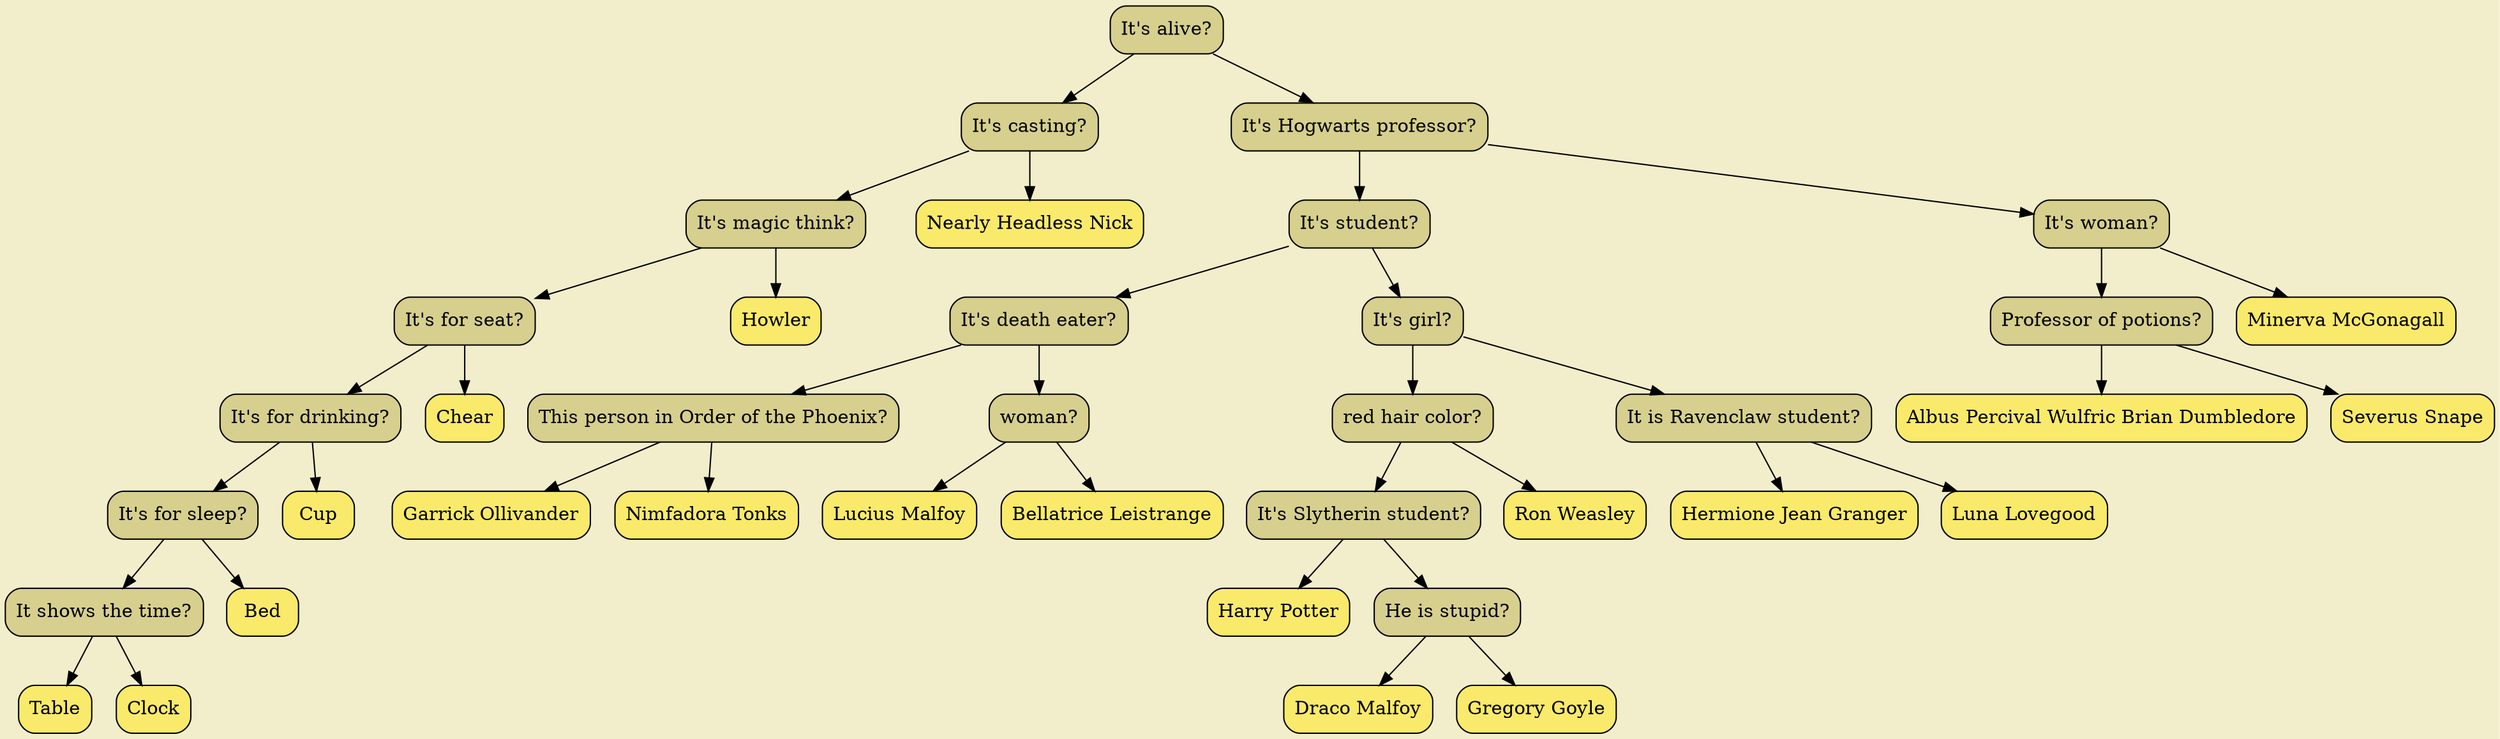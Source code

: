 digraph
{
bgcolor="#F2EECB";
rankdir = TB;
POINT_0x5d10f68e58a0[shape=Mrecord, label = "It's alive?", style="filled",fillcolor="#D7CF8D"]
POINT_0x5d10f68e5980[shape=Mrecord, label = "It's casting?", style="filled",fillcolor="#D7CF8D"]
POINT_0x5d10f68e5a60[shape=Mrecord, label = "It's magic think?", style="filled",fillcolor="#D7CF8D"]
POINT_0x5d10f68e5b40[shape=Mrecord, label = "It's for seat?", style="filled",fillcolor="#D7CF8D"]
POINT_0x5d10f68e5c20[shape=Mrecord, label = "It's for drinking?", style="filled",fillcolor="#D7CF8D"]
POINT_0x5d10f68e5d00[shape=Mrecord, label = "It's for sleep?", style="filled",fillcolor="#D7CF8D"]
POINT_0x5d10f68e5de0[shape=Mrecord, label = "It shows the time?", style="filled",fillcolor="#D7CF8D"]
POINT_0x5d10f68e5ec0[shape=Mrecord, label = "Table", style="filled",fillcolor="#F9EA6B"]
POINT_0x5d10f68e5fa0[shape=Mrecord, label = "Clock", style="filled",fillcolor="#F9EA6B"]
POINT_0x5d10f68e6080[shape=Mrecord, label = "Bed", style="filled",fillcolor="#F9EA6B"]
POINT_0x5d10f68e6160[shape=Mrecord, label = "Cup", style="filled",fillcolor="#F9EA6B"]
POINT_0x5d10f68e6240[shape=Mrecord, label = "Chear", style="filled",fillcolor="#F9EA6B"]
POINT_0x5d10f68e6320[shape=Mrecord, label = "Howler", style="filled",fillcolor="#F9EA6B"]
POINT_0x5d10f68e6400[shape=Mrecord, label = "Nearly Headless Nick", style="filled",fillcolor="#F9EA6B"]
POINT_0x5d10f68e64e0[shape=Mrecord, label = "It's Hogwarts professor?", style="filled",fillcolor="#D7CF8D"]
POINT_0x5d10f68e65c0[shape=Mrecord, label = "It's student?", style="filled",fillcolor="#D7CF8D"]
POINT_0x5d10f68e66a0[shape=Mrecord, label = "It's death eater?", style="filled",fillcolor="#D7CF8D"]
POINT_0x5d10f68e6780[shape=Mrecord, label = "This person in Order of the Phoenix?", style="filled",fillcolor="#D7CF8D"]
POINT_0x5d10f68e6860[shape=Mrecord, label = "Garrick Ollivander", style="filled",fillcolor="#F9EA6B"]
POINT_0x5d10f68e6940[shape=Mrecord, label = "Nimfadora Tonks", style="filled",fillcolor="#F9EA6B"]
POINT_0x5d10f68e6a20[shape=Mrecord, label = "woman?", style="filled",fillcolor="#D7CF8D"]
POINT_0x5d10f68e6b00[shape=Mrecord, label = "Lucius Malfoy", style="filled",fillcolor="#F9EA6B"]
POINT_0x5d10f68e6be0[shape=Mrecord, label = "Bellatrice Leistrange", style="filled",fillcolor="#F9EA6B"]
POINT_0x5d10f68e6cc0[shape=Mrecord, label = "It's girl?", style="filled",fillcolor="#D7CF8D"]
POINT_0x5d10f68e6da0[shape=Mrecord, label = "red hair color?", style="filled",fillcolor="#D7CF8D"]
POINT_0x5d10f68e6e80[shape=Mrecord, label = "It's Slytherin student?", style="filled",fillcolor="#D7CF8D"]
POINT_0x5d10f68e6f60[shape=Mrecord, label = "Harry Potter", style="filled",fillcolor="#F9EA6B"]
POINT_0x5d10f68e7040[shape=Mrecord, label = "He is stupid?", style="filled",fillcolor="#D7CF8D"]
POINT_0x5d10f68e7120[shape=Mrecord, label = "Draco Malfoy", style="filled",fillcolor="#F9EA6B"]
POINT_0x5d10f68e7200[shape=Mrecord, label = "Gregory Goyle", style="filled",fillcolor="#F9EA6B"]
POINT_0x5d10f68e72e0[shape=Mrecord, label = "Ron Weasley", style="filled",fillcolor="#F9EA6B"]
POINT_0x5d10f68e73c0[shape=Mrecord, label = "It is Ravenclaw student?", style="filled",fillcolor="#D7CF8D"]
POINT_0x5d10f68e74a0[shape=Mrecord, label = "Hermione Jean Granger", style="filled",fillcolor="#F9EA6B"]
POINT_0x5d10f68e7580[shape=Mrecord, label = "Luna Lovegood", style="filled",fillcolor="#F9EA6B"]
POINT_0x5d10f68e7660[shape=Mrecord, label = "It's woman?", style="filled",fillcolor="#D7CF8D"]
POINT_0x5d10f68e7740[shape=Mrecord, label = "Professor of potions?", style="filled",fillcolor="#D7CF8D"]
POINT_0x5d10f68e7820[shape=Mrecord, label = "Albus Percival Wulfric Brian Dumbledore", style="filled",fillcolor="#F9EA6B"]
POINT_0x5d10f68e7900[shape=Mrecord, label = "Severus Snape", style="filled",fillcolor="#F9EA6B"]
POINT_0x5d10f68e79e0[shape=Mrecord, label = "Minerva McGonagall", style="filled",fillcolor="#F9EA6B"]
POINT_0x5d10f68e58a0 -> POINT_0x5d10f68e5980
POINT_0x5d10f68e58a0 -> POINT_0x5d10f68e64e0
POINT_0x5d10f68e5980 -> POINT_0x5d10f68e5a60
POINT_0x5d10f68e5980 -> POINT_0x5d10f68e6400
POINT_0x5d10f68e5a60 -> POINT_0x5d10f68e5b40
POINT_0x5d10f68e5a60 -> POINT_0x5d10f68e6320
POINT_0x5d10f68e5b40 -> POINT_0x5d10f68e5c20
POINT_0x5d10f68e5b40 -> POINT_0x5d10f68e6240
POINT_0x5d10f68e5c20 -> POINT_0x5d10f68e5d00
POINT_0x5d10f68e5c20 -> POINT_0x5d10f68e6160
POINT_0x5d10f68e5d00 -> POINT_0x5d10f68e5de0
POINT_0x5d10f68e5d00 -> POINT_0x5d10f68e6080
POINT_0x5d10f68e5de0 -> POINT_0x5d10f68e5ec0
POINT_0x5d10f68e5de0 -> POINT_0x5d10f68e5fa0
POINT_0x5d10f68e64e0 -> POINT_0x5d10f68e65c0
POINT_0x5d10f68e64e0 -> POINT_0x5d10f68e7660
POINT_0x5d10f68e65c0 -> POINT_0x5d10f68e66a0
POINT_0x5d10f68e65c0 -> POINT_0x5d10f68e6cc0
POINT_0x5d10f68e66a0 -> POINT_0x5d10f68e6780
POINT_0x5d10f68e66a0 -> POINT_0x5d10f68e6a20
POINT_0x5d10f68e6780 -> POINT_0x5d10f68e6860
POINT_0x5d10f68e6780 -> POINT_0x5d10f68e6940
POINT_0x5d10f68e6a20 -> POINT_0x5d10f68e6b00
POINT_0x5d10f68e6a20 -> POINT_0x5d10f68e6be0
POINT_0x5d10f68e6cc0 -> POINT_0x5d10f68e6da0
POINT_0x5d10f68e6cc0 -> POINT_0x5d10f68e73c0
POINT_0x5d10f68e6da0 -> POINT_0x5d10f68e6e80
POINT_0x5d10f68e6da0 -> POINT_0x5d10f68e72e0
POINT_0x5d10f68e6e80 -> POINT_0x5d10f68e6f60
POINT_0x5d10f68e6e80 -> POINT_0x5d10f68e7040
POINT_0x5d10f68e7040 -> POINT_0x5d10f68e7120
POINT_0x5d10f68e7040 -> POINT_0x5d10f68e7200
POINT_0x5d10f68e73c0 -> POINT_0x5d10f68e74a0
POINT_0x5d10f68e73c0 -> POINT_0x5d10f68e7580
POINT_0x5d10f68e7660 -> POINT_0x5d10f68e7740
POINT_0x5d10f68e7660 -> POINT_0x5d10f68e79e0
POINT_0x5d10f68e7740 -> POINT_0x5d10f68e7820
POINT_0x5d10f68e7740 -> POINT_0x5d10f68e7900
}
